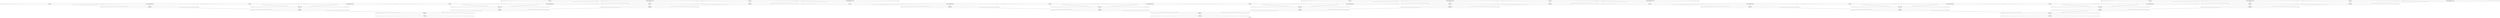 /*
{
    "ALU" : ["FADD", "FMUL"],
    "MEMPORT" : ["input", "output"],
    "Constant" : ["const"],
    "Any2Pins" : "inPinA,inPinB"
}
*/

strict digraph "for.body" {
label="for.body";
Load_0 [label="{Load_0}", opcode=INPUT, width=32];
Load_1 [label="{Load_1}", opcode=INPUT, width=32];
Load_2 [label="{Load_2}", opcode=INPUT, width=32];
Load_3 [label="{Load_3}", opcode=INPUT, width=32];
Load_4 [label="{Load_4}", opcode=INPUT, width=32];
Load_5 [label="{Load_5}", opcode=INPUT, width=32];
Load_6 [label="{Load_6}", opcode=INPUT, width=32];
Load_7 [label="{Load_7}", opcode=INPUT, width=32];
Load_8 [label="{Load_8}", opcode=INPUT, width=32];
Load_9 [label="{Load_9}", opcode=INPUT, width=32];
Load_10 [label="{Load_10}", opcode=INPUT, width=32];
Load_11 [label="{Load_11}", opcode=INPUT, width=32];
Load_12 [label="{Load_12}", opcode=INPUT, width=32];
Load_13 [label="{Load_13}", opcode=INPUT, width=32];
Load_14 [label="{Load_14}", opcode=INPUT, width=32];
FMUL_15 [label="{FMUL_15}", opcode=FMUL, width=32];
FMUL_16 [label="{FMUL_16}", opcode=FMUL, width=32];
FMUL_17 [label="{FMUL_17}", opcode=FMUL, width=32];
FMUL_18 [label="{FMUL_18}", opcode=FMUL, width=32];
FMUL_19 [label="{FMUL_19}", opcode=FMUL, width=32];
FMUL_20 [label="{FMUL_20}", opcode=FMUL, width=32];
FMUL_21 [label="{FMUL_21}", opcode=FMUL, width=32];
FMUL_22 [label="{FMUL_22}", opcode=FMUL, width=32];
FMUL_23 [label="{FMUL_23}", opcode=FMUL, width=32];
FMUL_24 [label="{FMUL_24}", opcode=FMUL, width=32];
FMUL_25 [label="{FMUL_25}", opcode=FMUL, width=32];
FMUL_26 [label="{FMUL_26}", opcode=FMUL, width=32];
FMUL_27 [label="{FMUL_27}", opcode=FMUL, width=32];
FMUL_28 [label="{FMUL_28}", opcode=FMUL, width=32];
FMUL_29 [label="{FMUL_29}", opcode=FMUL, width=32];
FADD_33 [label="{FADD_33}", opcode=FADD, width=32];
FADD_37 [label="{FADD_37}", opcode=FADD, width=32];
FADD_41 [label="{FADD_41}", opcode=FADD, width=32];
Store_42 [label="{Store_42}", opcode=OUTPUT, width=32];
Store_43 [label="{Store_43}", opcode=OUTPUT, width=32];
Store_44 [label="{Store_44}", opcode=OUTPUT, width=32];
Const_45 [constVal="1", float32="5.00", label="{Const_45|float32=5.00}", opcode=CONST, width=32];
Const_46 [constVal="1", float32="7.00", label="{Const_46|float32=7.00}", opcode=CONST, width=32];
Const_47 [constVal="1", float32="3.00", label="{Const_47|float32=3.00}", opcode=CONST, width=32];
Const_48 [constVal="1", float32="5.00", label="{Const_48|float32=5.00}", opcode=CONST, width=32];
Const_49 [constVal="1", float32="7.00", label="{Const_49|float32=7.00}", opcode=CONST, width=32];
Const_50 [constVal="1", float32="3.00", label="{Const_50|float32=3.00}", opcode=CONST, width=32];
Const_51 [constVal="1", float32="5.00", label="{Const_51|float32=5.00}", opcode=CONST, width=32];
Const_52 [constVal="1", float32="7.00", label="{Const_52|float32=7.00}", opcode=CONST, width=32];
Const_53 [constVal="1", float32="9.00", label="{Const_53|float32=9.00}", opcode=CONST, width=32];
Const_54 [constVal="1", float32="11.00", label="{Const_54|float32=11.00}", opcode=CONST, width=32];
Const_55 [constVal="1", float32="9.00", label="{Const_55|float32=9.00}", opcode=CONST, width=32];
Const_56 [constVal="1", float32="9.00", label="{Const_56|float32=9.00}", opcode=CONST, width=32];
Const_57 [constVal="1", float32="3.00", label="{Const_57|float32=3.00}", opcode=CONST, width=32];
Const_58 [constVal="1", float32="11.00", label="{Const_58|float32=11.00}", opcode=CONST, width=32];
Const_59 [constVal="1", float32="11.00", label="{Const_59|float32=11.00}", opcode=CONST, width=32];
FADD_32 [label="{FADD_32}", opcode=FADD, width=32];
FADD_31 [label="{FADD_31}", opcode=FADD, width=32];
FADD_30 [label="{FADD_30}", opcode=FADD, width=32];
FADD_36 [label="{FADD_36}", opcode=FADD, width=32];
FADD_35 [label="{FADD_35}", opcode=FADD, width=32];
FADD_34 [label="{FADD_34}", opcode=FADD, width=32];
FADD_40 [label="{FADD_40}", opcode=FADD, width=32];
FADD_39 [label="{FADD_39}", opcode=FADD, width=32];
FADD_38 [label="{FADD_38}", opcode=FADD, width=32];
Load_0 -> FMUL_15  [driver=outPinA, load=Any2Pins];
Load_1 -> FMUL_16  [driver=outPinA, load=Any2Pins];
Load_2 -> FMUL_17  [driver=outPinA, load=Any2Pins];
Load_3 -> FMUL_18  [driver=outPinA, load=Any2Pins];
Load_4 -> FMUL_19  [driver=outPinA, load=Any2Pins];
Load_5 -> FMUL_20  [driver=outPinA, load=Any2Pins];
Load_6 -> FMUL_21  [driver=outPinA, load=Any2Pins];
Load_7 -> FMUL_22  [driver=outPinA, load=Any2Pins];
Load_8 -> FMUL_23  [driver=outPinA, load=Any2Pins];
Load_9 -> FMUL_24  [driver=outPinA, load=Any2Pins];
Load_10 -> FMUL_25  [driver=outPinA, load=Any2Pins];
Load_11 -> FMUL_26  [driver=outPinA, load=Any2Pins];
Load_12 -> FMUL_27  [driver=outPinA, load=Any2Pins];
Load_13 -> FMUL_28  [driver=outPinA, load=Any2Pins];
Load_14 -> FMUL_29  [driver=outPinA, load=Any2Pins];
FMUL_15 -> FADD_31  [driver=outPinA, load=Any2Pins];
FMUL_16 -> FADD_31  [driver=outPinA, load=Any2Pins];
FMUL_17 -> FADD_32  [driver=outPinA, load=Any2Pins];
FMUL_18 -> FADD_30  [driver=outPinA, load=Any2Pins];
FMUL_19 -> FADD_32  [driver=outPinA, load=Any2Pins];
FMUL_20 -> FADD_35  [driver=outPinA, load=Any2Pins];
FMUL_21 -> FADD_35  [driver=outPinA, load=Any2Pins];
FMUL_22 -> FADD_36  [driver=outPinA, load=Any2Pins];
FMUL_23 -> FADD_34  [driver=outPinA, load=Any2Pins];
FMUL_24 -> FADD_36  [driver=outPinA, load=Any2Pins];
FMUL_25 -> FADD_39  [driver=outPinA, load=Any2Pins];
FMUL_26 -> FADD_39  [driver=outPinA, load=Any2Pins];
FMUL_27 -> FADD_40  [driver=outPinA, load=Any2Pins];
FMUL_28 -> FADD_38  [driver=outPinA, load=Any2Pins];
FMUL_29 -> FADD_40  [driver=outPinA, load=Any2Pins];
FADD_33 -> Store_42  [driver=outPinA, load=Any2Pins];
FADD_37 -> Store_43  [driver=outPinA, load=Any2Pins];
FADD_41 -> Store_44  [driver=outPinA, load=Any2Pins];
Const_45 -> FMUL_21  [driver=outPinA, load=Any2Pins];
Const_46 -> FMUL_17  [driver=outPinA, load=Any2Pins];
Const_47 -> FMUL_20  [driver=outPinA, load=Any2Pins];
Const_48 -> FMUL_16  [driver=outPinA, load=Any2Pins];
Const_49 -> FMUL_27  [driver=outPinA, load=Any2Pins];
Const_50 -> FMUL_15  [driver=outPinA, load=Any2Pins];
Const_51 -> FMUL_26  [driver=outPinA, load=Any2Pins];
Const_52 -> FMUL_22  [driver=outPinA, load=Any2Pins];
Const_53 -> FMUL_18  [driver=outPinA, load=Any2Pins];
Const_54 -> FMUL_24  [driver=outPinA, load=Any2Pins];
Const_55 -> FMUL_23  [driver=outPinA, load=Any2Pins];
Const_56 -> FMUL_28  [driver=outPinA, load=Any2Pins];
Const_57 -> FMUL_25  [driver=outPinA, load=Any2Pins];
Const_58 -> FMUL_29  [driver=outPinA, load=Any2Pins];
Const_59 -> FMUL_19  [driver=outPinA, load=Any2Pins];
FADD_32 -> FADD_30  [driver=outPinA, load=Any2Pins];
FADD_31 -> FADD_33  [driver=outPinA, load=Any2Pins];
FADD_30 -> FADD_33  [driver=outPinA, load=Any2Pins];
FADD_36 -> FADD_34  [driver=outPinA, load=Any2Pins];
FADD_35 -> FADD_37  [driver=outPinA, load=Any2Pins];
FADD_34 -> FADD_37  [driver=outPinA, load=Any2Pins];
FADD_40 -> FADD_38  [driver=outPinA, load=Any2Pins];
FADD_39 -> FADD_41  [driver=outPinA, load=Any2Pins];
FADD_38 -> FADD_41  [driver=outPinA, load=Any2Pins];
}
